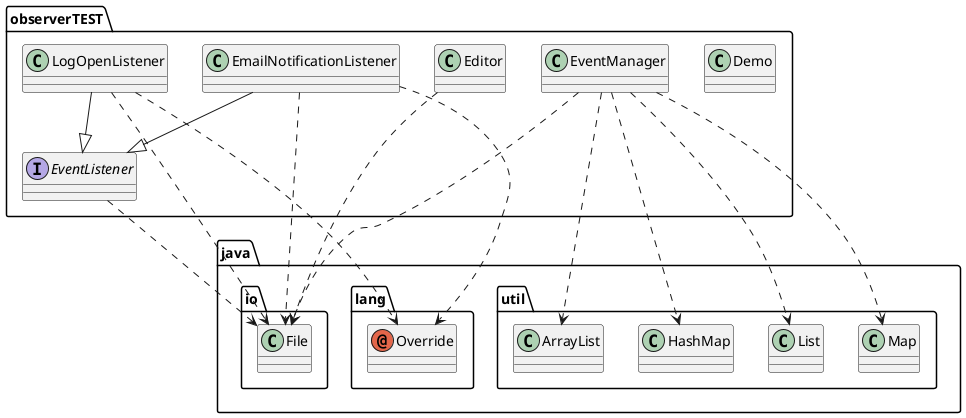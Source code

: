 @startuml
annotation java.lang.Override
class java.io.File
class java.util.ArrayList
class java.util.HashMap
class java.util.List
class java.util.Map
class observerTEST.Demo
class observerTEST.Editor
class observerTEST.EmailNotificationListener
class observerTEST.EventManager
class observerTEST.LogOpenListener
interface observerTEST.EventListener
observerTEST.Editor ..> java.io.File
observerTEST.EmailNotificationListener ..> java.lang.Override
observerTEST.EmailNotificationListener ..> java.io.File
observerTEST.EmailNotificationListener --|> observerTEST.EventListener
observerTEST.EventManager ..> java.io.File
observerTEST.EventManager ..> java.util.ArrayList
observerTEST.EventManager ..> java.util.HashMap
observerTEST.EventManager ..> java.util.List
observerTEST.EventManager ..> java.util.Map
observerTEST.LogOpenListener ..> java.lang.Override
observerTEST.LogOpenListener ..> java.io.File
observerTEST.LogOpenListener --|> observerTEST.EventListener
observerTEST.EventListener ..> java.io.File
@enduml